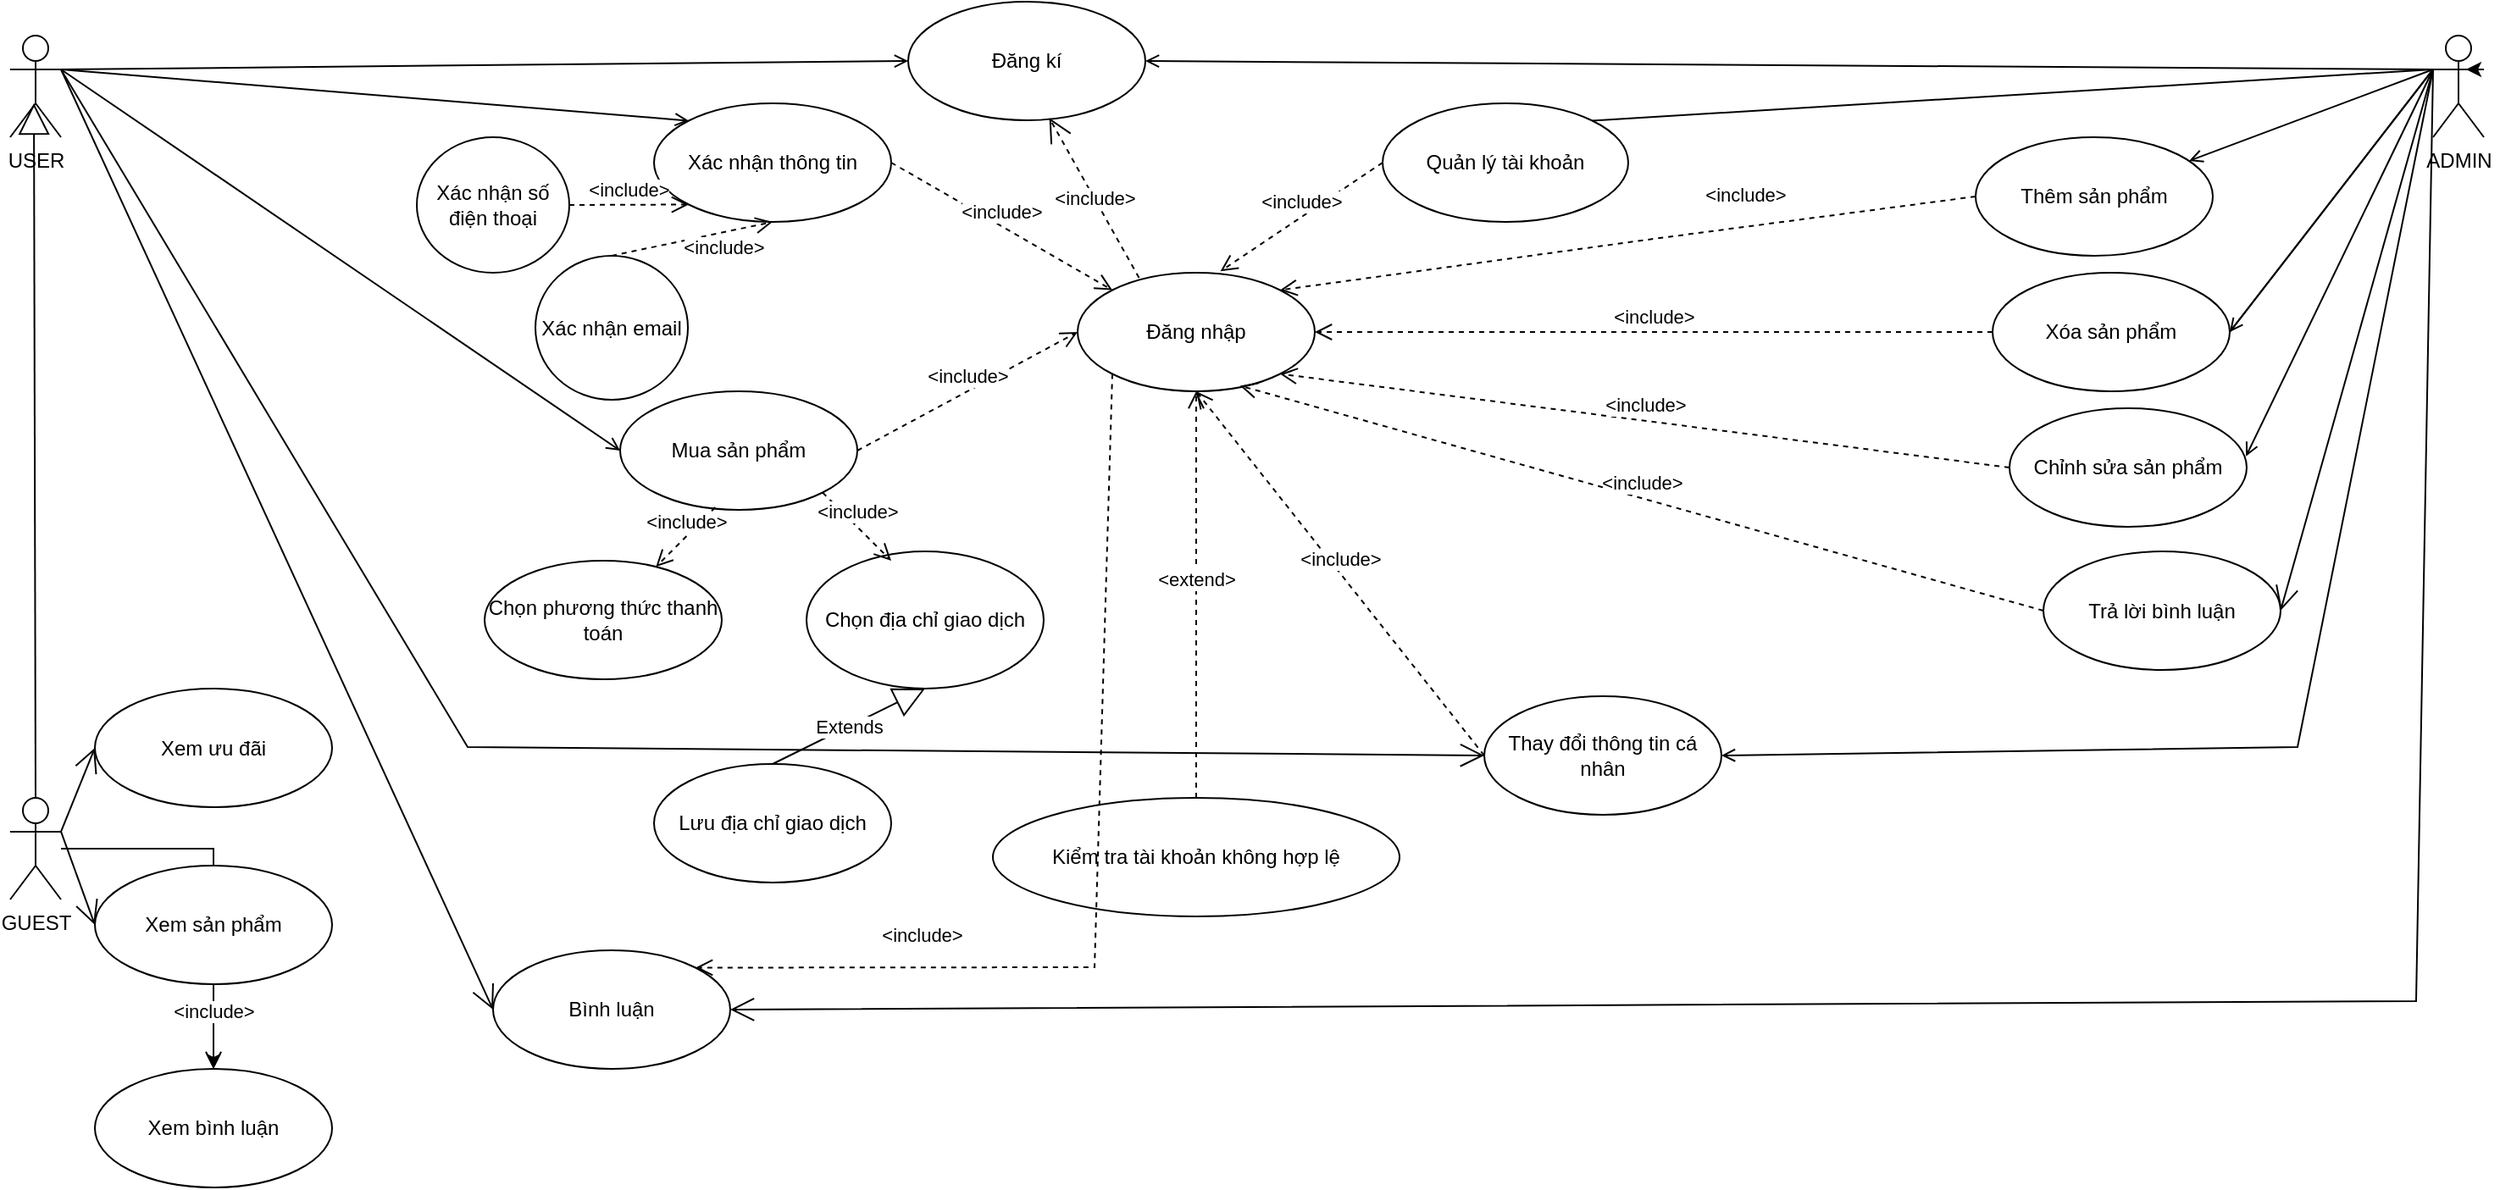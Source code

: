 <mxfile version="24.2.7" type="github">
  <diagram name="Page-1" id="Iqsweie7DNG1V22xSdKr">
    <mxGraphModel dx="1431" dy="813" grid="1" gridSize="10" guides="1" tooltips="1" connect="1" arrows="1" fold="1" page="1" pageScale="1" pageWidth="1654" pageHeight="2336" math="0" shadow="0">
      <root>
        <mxCell id="0" />
        <mxCell id="1" parent="0" />
        <mxCell id="gb4WSrx7NsK-yjNkoUn3-1" value="USER&lt;div&gt;&lt;br&gt;&lt;/div&gt;" style="shape=umlActor;verticalLabelPosition=bottom;verticalAlign=top;html=1;" parent="1" vertex="1">
          <mxGeometry x="10" y="20" width="30" height="60" as="geometry" />
        </mxCell>
        <mxCell id="gb4WSrx7NsK-yjNkoUn3-2" value="Đăng kí" style="ellipse;whiteSpace=wrap;html=1;" parent="1" vertex="1">
          <mxGeometry x="540" width="140" height="70" as="geometry" />
        </mxCell>
        <mxCell id="gb4WSrx7NsK-yjNkoUn3-3" value="Thay đổi thông tin cá nhân" style="ellipse;whiteSpace=wrap;html=1;" parent="1" vertex="1">
          <mxGeometry x="880" y="410" width="140" height="70" as="geometry" />
        </mxCell>
        <mxCell id="gb4WSrx7NsK-yjNkoUn3-4" value="Mua sản phẩm" style="ellipse;whiteSpace=wrap;html=1;" parent="1" vertex="1">
          <mxGeometry x="370" y="230" width="140" height="70" as="geometry" />
        </mxCell>
        <mxCell id="gb4WSrx7NsK-yjNkoUn3-9" value="ADMIN&lt;div&gt;&lt;br&gt;&lt;/div&gt;" style="shape=umlActor;verticalLabelPosition=bottom;verticalAlign=top;html=1;" parent="1" vertex="1">
          <mxGeometry x="1440" y="20" width="30" height="60" as="geometry" />
        </mxCell>
        <mxCell id="gb4WSrx7NsK-yjNkoUn3-12" value="" style="endArrow=open;html=1;rounded=0;entryX=0;entryY=0.5;entryDx=0;entryDy=0;exitX=1;exitY=0.333;exitDx=0;exitDy=0;exitPerimeter=0;endFill=0;" parent="1" source="gb4WSrx7NsK-yjNkoUn3-1" target="gb4WSrx7NsK-yjNkoUn3-2" edge="1">
          <mxGeometry width="50" height="50" relative="1" as="geometry">
            <mxPoint x="70" y="170" as="sourcePoint" />
            <mxPoint x="450" y="270" as="targetPoint" />
            <Array as="points" />
          </mxGeometry>
        </mxCell>
        <mxCell id="gb4WSrx7NsK-yjNkoUn3-14" value="" style="endArrow=open;html=1;rounded=0;entryX=0;entryY=0.5;entryDx=0;entryDy=0;exitX=1;exitY=0.333;exitDx=0;exitDy=0;exitPerimeter=0;startArrow=none;startFill=0;endFill=0;" parent="1" source="gb4WSrx7NsK-yjNkoUn3-1" target="gb4WSrx7NsK-yjNkoUn3-4" edge="1">
          <mxGeometry width="50" height="50" relative="1" as="geometry">
            <mxPoint x="80" y="140" as="sourcePoint" />
            <mxPoint x="222.981" y="231.924" as="targetPoint" />
          </mxGeometry>
        </mxCell>
        <mxCell id="gb4WSrx7NsK-yjNkoUn3-15" value="" style="endArrow=none;html=1;rounded=0;exitX=1;exitY=0.5;exitDx=0;exitDy=0;entryX=0;entryY=0.333;entryDx=0;entryDy=0;entryPerimeter=0;endFill=0;startArrow=open;startFill=0;" parent="1" source="gb4WSrx7NsK-yjNkoUn3-2" target="gb4WSrx7NsK-yjNkoUn3-9" edge="1">
          <mxGeometry width="50" height="50" relative="1" as="geometry">
            <mxPoint x="400" y="320" as="sourcePoint" />
            <mxPoint x="690" y="140" as="targetPoint" />
          </mxGeometry>
        </mxCell>
        <mxCell id="gb4WSrx7NsK-yjNkoUn3-16" value="" style="endArrow=none;html=1;rounded=0;exitX=1;exitY=0.5;exitDx=0;exitDy=0;entryX=0;entryY=0.333;entryDx=0;entryDy=0;entryPerimeter=0;startArrow=open;startFill=0;" parent="1" source="gb4WSrx7NsK-yjNkoUn3-3" target="gb4WSrx7NsK-yjNkoUn3-9" edge="1">
          <mxGeometry width="50" height="50" relative="1" as="geometry">
            <mxPoint x="400" y="320" as="sourcePoint" />
            <mxPoint x="690" y="140" as="targetPoint" />
            <Array as="points">
              <mxPoint x="1360" y="440" />
            </Array>
          </mxGeometry>
        </mxCell>
        <mxCell id="gb4WSrx7NsK-yjNkoUn3-17" value="" style="endArrow=none;html=1;rounded=0;exitX=1;exitY=0.5;exitDx=0;exitDy=0;entryX=0;entryY=0.333;entryDx=0;entryDy=0;entryPerimeter=0;" parent="1" source="gb4WSrx7NsK-yjNkoUn3-19" target="gb4WSrx7NsK-yjNkoUn3-9" edge="1">
          <mxGeometry width="50" height="50" relative="1" as="geometry">
            <mxPoint x="400" y="320" as="sourcePoint" />
            <mxPoint x="450" y="270" as="targetPoint" />
          </mxGeometry>
        </mxCell>
        <mxCell id="gb4WSrx7NsK-yjNkoUn3-20" value="Chỉnh sửa sản phẩm" style="ellipse;whiteSpace=wrap;html=1;" parent="1" vertex="1">
          <mxGeometry x="1190" y="240" width="140" height="70" as="geometry" />
        </mxCell>
        <mxCell id="gb4WSrx7NsK-yjNkoUn3-21" value="" style="endArrow=none;html=1;rounded=0;entryX=0;entryY=0.333;entryDx=0;entryDy=0;entryPerimeter=0;startArrow=open;startFill=0;" parent="1" source="gb4WSrx7NsK-yjNkoUn3-18" target="gb4WSrx7NsK-yjNkoUn3-9" edge="1">
          <mxGeometry width="50" height="50" relative="1" as="geometry">
            <mxPoint x="400" y="320" as="sourcePoint" />
            <mxPoint x="690" y="140" as="targetPoint" />
          </mxGeometry>
        </mxCell>
        <mxCell id="gb4WSrx7NsK-yjNkoUn3-22" value="" style="endArrow=none;html=1;rounded=0;exitX=1;exitY=0.5;exitDx=0;exitDy=0;entryX=0;entryY=0.333;entryDx=0;entryDy=0;entryPerimeter=0;startArrow=open;startFill=0;" parent="1" source="gb4WSrx7NsK-yjNkoUn3-19" target="gb4WSrx7NsK-yjNkoUn3-9" edge="1">
          <mxGeometry width="50" height="50" relative="1" as="geometry">
            <mxPoint x="470" y="430" as="sourcePoint" />
            <mxPoint x="690" y="140" as="targetPoint" />
          </mxGeometry>
        </mxCell>
        <mxCell id="gb4WSrx7NsK-yjNkoUn3-23" value="" style="endArrow=none;html=1;rounded=0;exitX=0.997;exitY=0.406;exitDx=0;exitDy=0;exitPerimeter=0;entryX=0;entryY=0.333;entryDx=0;entryDy=0;entryPerimeter=0;startArrow=open;startFill=0;" parent="1" source="gb4WSrx7NsK-yjNkoUn3-20" target="gb4WSrx7NsK-yjNkoUn3-9" edge="1">
          <mxGeometry width="50" height="50" relative="1" as="geometry">
            <mxPoint x="470" y="520" as="sourcePoint" />
            <mxPoint x="690" y="140" as="targetPoint" />
          </mxGeometry>
        </mxCell>
        <mxCell id="gb4WSrx7NsK-yjNkoUn3-24" value="Quản lý tài khoản" style="ellipse;whiteSpace=wrap;html=1;" parent="1" vertex="1">
          <mxGeometry x="820" y="60" width="145" height="70" as="geometry" />
        </mxCell>
        <mxCell id="gb4WSrx7NsK-yjNkoUn3-25" value="" style="endArrow=none;html=1;rounded=0;exitX=1;exitY=0;exitDx=0;exitDy=0;entryX=0;entryY=0.333;entryDx=0;entryDy=0;entryPerimeter=0;" parent="1" source="gb4WSrx7NsK-yjNkoUn3-24" target="gb4WSrx7NsK-yjNkoUn3-9" edge="1">
          <mxGeometry width="50" height="50" relative="1" as="geometry">
            <mxPoint x="490" y="510" as="sourcePoint" />
            <mxPoint x="690" y="140" as="targetPoint" />
          </mxGeometry>
        </mxCell>
        <mxCell id="gb4WSrx7NsK-yjNkoUn3-26" value="&amp;lt;extend&amp;gt;" style="html=1;verticalAlign=bottom;endArrow=open;dashed=1;endSize=8;curved=0;rounded=0;exitX=0.5;exitY=0;exitDx=0;exitDy=0;" parent="1" source="gb4WSrx7NsK-yjNkoUn3-27" target="gb4WSrx7NsK-yjNkoUn3-28" edge="1">
          <mxGeometry relative="1" as="geometry">
            <mxPoint x="551.224" y="37.139" as="sourcePoint" />
            <mxPoint x="407.32" y="40.43" as="targetPoint" />
          </mxGeometry>
        </mxCell>
        <mxCell id="gb4WSrx7NsK-yjNkoUn3-27" value="Kiểm tra tài khoản không hợp lệ" style="ellipse;whiteSpace=wrap;html=1;" parent="1" vertex="1">
          <mxGeometry x="590" y="470" width="240" height="70" as="geometry" />
        </mxCell>
        <mxCell id="gb4WSrx7NsK-yjNkoUn3-28" value="Đăng nhập" style="ellipse;whiteSpace=wrap;html=1;" parent="1" vertex="1">
          <mxGeometry x="640" y="160" width="140" height="70" as="geometry" />
        </mxCell>
        <mxCell id="gb4WSrx7NsK-yjNkoUn3-30" value="" style="endArrow=open;html=1;rounded=0;exitX=1;exitY=0.333;exitDx=0;exitDy=0;exitPerimeter=0;entryX=0;entryY=0;entryDx=0;entryDy=0;startArrow=none;startFill=0;endFill=0;" parent="1" source="gb4WSrx7NsK-yjNkoUn3-1" target="gb4WSrx7NsK-yjNkoUn3-48" edge="1">
          <mxGeometry width="50" height="50" relative="1" as="geometry">
            <mxPoint x="70" y="290" as="sourcePoint" />
            <mxPoint x="180" y="110" as="targetPoint" />
          </mxGeometry>
        </mxCell>
        <mxCell id="gb4WSrx7NsK-yjNkoUn3-31" value="&amp;lt;include&amp;gt;" style="endArrow=open;endSize=12;dashed=1;html=1;rounded=0;exitX=0.259;exitY=0.043;exitDx=0;exitDy=0;exitPerimeter=0;entryX=0.595;entryY=0.981;entryDx=0;entryDy=0;entryPerimeter=0;" parent="1" source="gb4WSrx7NsK-yjNkoUn3-28" target="gb4WSrx7NsK-yjNkoUn3-2" edge="1">
          <mxGeometry width="160" relative="1" as="geometry">
            <mxPoint x="250" y="190" as="sourcePoint" />
            <mxPoint x="450" y="100" as="targetPoint" />
          </mxGeometry>
        </mxCell>
        <mxCell id="gb4WSrx7NsK-yjNkoUn3-32" style="edgeStyle=orthogonalEdgeStyle;rounded=0;orthogonalLoop=1;jettySize=auto;html=1;exitX=1;exitY=0.333;exitDx=0;exitDy=0;exitPerimeter=0;entryX=0.651;entryY=0.319;entryDx=0;entryDy=0;entryPerimeter=0;" parent="1" source="gb4WSrx7NsK-yjNkoUn3-9" target="gb4WSrx7NsK-yjNkoUn3-9" edge="1">
          <mxGeometry relative="1" as="geometry" />
        </mxCell>
        <mxCell id="gb4WSrx7NsK-yjNkoUn3-34" value="&amp;lt;include&amp;gt;" style="html=1;verticalAlign=bottom;endArrow=open;dashed=1;endSize=8;curved=0;rounded=0;exitX=0;exitY=0.5;exitDx=0;exitDy=0;entryX=0.5;entryY=1;entryDx=0;entryDy=0;" parent="1" source="gb4WSrx7NsK-yjNkoUn3-3" target="gb4WSrx7NsK-yjNkoUn3-28" edge="1">
          <mxGeometry relative="1" as="geometry">
            <mxPoint x="510" y="270" as="sourcePoint" />
            <mxPoint x="450" y="270" as="targetPoint" />
          </mxGeometry>
        </mxCell>
        <mxCell id="gb4WSrx7NsK-yjNkoUn3-37" value="&amp;lt;include&amp;gt;" style="html=1;verticalAlign=bottom;endArrow=open;dashed=1;endSize=8;curved=0;rounded=0;exitX=1;exitY=0.5;exitDx=0;exitDy=0;entryX=0;entryY=0.5;entryDx=0;entryDy=0;" parent="1" source="gb4WSrx7NsK-yjNkoUn3-4" target="gb4WSrx7NsK-yjNkoUn3-28" edge="1">
          <mxGeometry relative="1" as="geometry">
            <mxPoint x="460" y="290" as="sourcePoint" />
            <mxPoint x="380" y="290" as="targetPoint" />
          </mxGeometry>
        </mxCell>
        <mxCell id="gb4WSrx7NsK-yjNkoUn3-38" value="&amp;lt;include&amp;gt;" style="html=1;verticalAlign=bottom;endArrow=open;dashed=1;endSize=8;curved=0;rounded=0;entryX=1;entryY=0;entryDx=0;entryDy=0;exitX=0;exitY=0.5;exitDx=0;exitDy=0;" parent="1" source="gb4WSrx7NsK-yjNkoUn3-18" target="gb4WSrx7NsK-yjNkoUn3-28" edge="1">
          <mxGeometry x="-0.343" y="-10" relative="1" as="geometry">
            <mxPoint x="170" y="510" as="sourcePoint" />
            <mxPoint x="90" y="510" as="targetPoint" />
            <Array as="points">
              <mxPoint x="980" y="140" />
            </Array>
            <mxPoint as="offset" />
          </mxGeometry>
        </mxCell>
        <mxCell id="gb4WSrx7NsK-yjNkoUn3-39" value="&amp;lt;include&amp;gt;" style="html=1;verticalAlign=bottom;endArrow=open;dashed=1;endSize=8;curved=0;rounded=0;entryX=1;entryY=0.5;entryDx=0;entryDy=0;exitX=0;exitY=0.5;exitDx=0;exitDy=0;" parent="1" source="gb4WSrx7NsK-yjNkoUn3-19" target="gb4WSrx7NsK-yjNkoUn3-28" edge="1">
          <mxGeometry relative="1" as="geometry">
            <mxPoint x="790.0" y="235" as="sourcePoint" />
            <mxPoint x="450.0" y="270" as="targetPoint" />
          </mxGeometry>
        </mxCell>
        <mxCell id="gb4WSrx7NsK-yjNkoUn3-41" value="&amp;lt;include&amp;gt;" style="html=1;verticalAlign=bottom;endArrow=open;dashed=1;endSize=8;curved=0;rounded=0;entryX=1;entryY=1;entryDx=0;entryDy=0;exitX=0;exitY=0.5;exitDx=0;exitDy=0;" parent="1" source="gb4WSrx7NsK-yjNkoUn3-20" target="gb4WSrx7NsK-yjNkoUn3-28" edge="1">
          <mxGeometry relative="1" as="geometry">
            <mxPoint x="680" y="540" as="sourcePoint" />
            <mxPoint x="600" y="540" as="targetPoint" />
          </mxGeometry>
        </mxCell>
        <mxCell id="gb4WSrx7NsK-yjNkoUn3-42" value="&amp;lt;include&amp;gt;" style="html=1;verticalAlign=bottom;endArrow=open;dashed=1;endSize=8;curved=0;rounded=0;exitX=0;exitY=0.5;exitDx=0;exitDy=0;entryX=0.602;entryY=-0.012;entryDx=0;entryDy=0;entryPerimeter=0;" parent="1" source="gb4WSrx7NsK-yjNkoUn3-24" target="gb4WSrx7NsK-yjNkoUn3-28" edge="1">
          <mxGeometry x="-0.001" relative="1" as="geometry">
            <mxPoint x="710" y="420" as="sourcePoint" />
            <mxPoint x="630" y="420" as="targetPoint" />
            <mxPoint as="offset" />
          </mxGeometry>
        </mxCell>
        <mxCell id="gb4WSrx7NsK-yjNkoUn3-18" value="Thêm sản phẩm" style="ellipse;whiteSpace=wrap;html=1;" parent="1" vertex="1">
          <mxGeometry x="1170" y="80" width="140" height="70" as="geometry" />
        </mxCell>
        <mxCell id="gb4WSrx7NsK-yjNkoUn3-19" value="Xóa sản phẩm" style="ellipse;whiteSpace=wrap;html=1;" parent="1" vertex="1">
          <mxGeometry x="1180" y="160" width="140" height="70" as="geometry" />
        </mxCell>
        <mxCell id="gb4WSrx7NsK-yjNkoUn3-48" value="Xác nhận thông tin" style="ellipse;whiteSpace=wrap;html=1;" parent="1" vertex="1">
          <mxGeometry x="390" y="60" width="140" height="70" as="geometry" />
        </mxCell>
        <mxCell id="gb4WSrx7NsK-yjNkoUn3-49" value="&amp;lt;include&amp;gt;" style="html=1;verticalAlign=bottom;endArrow=open;dashed=1;endSize=8;curved=0;rounded=0;exitX=1;exitY=0.5;exitDx=0;exitDy=0;entryX=0;entryY=0;entryDx=0;entryDy=0;" parent="1" source="gb4WSrx7NsK-yjNkoUn3-48" target="gb4WSrx7NsK-yjNkoUn3-28" edge="1">
          <mxGeometry x="0.005" relative="1" as="geometry">
            <mxPoint x="260" y="410" as="sourcePoint" />
            <mxPoint x="180" y="410" as="targetPoint" />
            <mxPoint as="offset" />
          </mxGeometry>
        </mxCell>
        <mxCell id="gb4WSrx7NsK-yjNkoUn3-50" value="Chọn&lt;span style=&quot;background-color: initial;&quot;&gt;&amp;nbsp;địa chỉ giao dịch&lt;/span&gt;" style="ellipse;whiteSpace=wrap;html=1;" parent="1" vertex="1">
          <mxGeometry x="480" y="324.5" width="140" height="81" as="geometry" />
        </mxCell>
        <mxCell id="gb4WSrx7NsK-yjNkoUn3-56" value="Xác nhận số điện thoại" style="ellipse;whiteSpace=wrap;html=1;" parent="1" vertex="1">
          <mxGeometry x="250" y="80" width="90" height="80" as="geometry" />
        </mxCell>
        <mxCell id="gb4WSrx7NsK-yjNkoUn3-57" value="Xác nhận email" style="ellipse;whiteSpace=wrap;html=1;" parent="1" vertex="1">
          <mxGeometry x="320" y="150" width="90" height="85" as="geometry" />
        </mxCell>
        <mxCell id="gb4WSrx7NsK-yjNkoUn3-58" value="&amp;lt;include&amp;gt;" style="html=1;verticalAlign=bottom;endArrow=open;dashed=1;endSize=8;curved=0;rounded=0;exitX=1;exitY=0.5;exitDx=0;exitDy=0;entryX=0;entryY=1;entryDx=0;entryDy=0;" parent="1" source="gb4WSrx7NsK-yjNkoUn3-56" target="gb4WSrx7NsK-yjNkoUn3-48" edge="1">
          <mxGeometry relative="1" as="geometry">
            <mxPoint x="220" y="170" as="sourcePoint" />
            <mxPoint x="140" y="170" as="targetPoint" />
          </mxGeometry>
        </mxCell>
        <mxCell id="gb4WSrx7NsK-yjNkoUn3-59" value="&amp;lt;include&amp;gt;" style="html=1;verticalAlign=bottom;endArrow=open;dashed=1;endSize=8;curved=0;rounded=0;exitX=0.5;exitY=0;exitDx=0;exitDy=0;entryX=0.5;entryY=1;entryDx=0;entryDy=0;" parent="1" source="gb4WSrx7NsK-yjNkoUn3-57" target="gb4WSrx7NsK-yjNkoUn3-48" edge="1">
          <mxGeometry x="0.306" y="-17" relative="1" as="geometry">
            <mxPoint x="100" y="570" as="sourcePoint" />
            <mxPoint x="20" y="570" as="targetPoint" />
            <mxPoint as="offset" />
          </mxGeometry>
        </mxCell>
        <mxCell id="A95PjGx2lmuiaLR8-Sd2-5" value="" style="edgeStyle=orthogonalEdgeStyle;rounded=0;orthogonalLoop=1;jettySize=auto;html=1;" edge="1" parent="1" source="trslUjJ0CBI68LTmMa5F-2" target="trslUjJ0CBI68LTmMa5F-9">
          <mxGeometry relative="1" as="geometry" />
        </mxCell>
        <mxCell id="trslUjJ0CBI68LTmMa5F-2" value="&lt;div&gt;GUEST&lt;/div&gt;" style="shape=umlActor;verticalLabelPosition=bottom;verticalAlign=top;html=1;outlineConnect=0;" parent="1" vertex="1">
          <mxGeometry x="10" y="470" width="30" height="60" as="geometry" />
        </mxCell>
        <mxCell id="trslUjJ0CBI68LTmMa5F-6" value="" style="endArrow=block;endSize=16;endFill=0;html=1;rounded=0;entryX=0.467;entryY=0.666;entryDx=0;entryDy=0;entryPerimeter=0;exitX=0.5;exitY=0;exitDx=0;exitDy=0;exitPerimeter=0;" parent="1" source="trslUjJ0CBI68LTmMa5F-2" target="gb4WSrx7NsK-yjNkoUn3-1" edge="1">
          <mxGeometry width="160" relative="1" as="geometry">
            <mxPoint x="430" y="410" as="sourcePoint" />
            <mxPoint x="590" y="410" as="targetPoint" />
          </mxGeometry>
        </mxCell>
        <mxCell id="trslUjJ0CBI68LTmMa5F-8" value="Xem sản phẩm" style="ellipse;whiteSpace=wrap;html=1;" parent="1" vertex="1">
          <mxGeometry x="60" y="510" width="140" height="70" as="geometry" />
        </mxCell>
        <mxCell id="trslUjJ0CBI68LTmMa5F-9" value="Xem bình luận" style="ellipse;whiteSpace=wrap;html=1;" parent="1" vertex="1">
          <mxGeometry x="60" y="630" width="140" height="70" as="geometry" />
        </mxCell>
        <mxCell id="trslUjJ0CBI68LTmMa5F-10" value="Xem ưu đãi" style="ellipse;whiteSpace=wrap;html=1;" parent="1" vertex="1">
          <mxGeometry x="60" y="405.5" width="140" height="70" as="geometry" />
        </mxCell>
        <mxCell id="trslUjJ0CBI68LTmMa5F-11" value="" style="endArrow=open;endFill=1;endSize=12;html=1;rounded=0;entryX=0;entryY=0.5;entryDx=0;entryDy=0;exitX=1;exitY=0.333;exitDx=0;exitDy=0;exitPerimeter=0;" parent="1" source="trslUjJ0CBI68LTmMa5F-2" target="trslUjJ0CBI68LTmMa5F-8" edge="1">
          <mxGeometry width="160" relative="1" as="geometry">
            <mxPoint x="530" y="410" as="sourcePoint" />
            <mxPoint x="690" y="410" as="targetPoint" />
          </mxGeometry>
        </mxCell>
        <mxCell id="trslUjJ0CBI68LTmMa5F-14" value="" style="endArrow=open;endFill=1;endSize=12;html=1;rounded=0;exitX=1;exitY=0.333;exitDx=0;exitDy=0;exitPerimeter=0;entryX=0;entryY=0.5;entryDx=0;entryDy=0;" parent="1" source="trslUjJ0CBI68LTmMa5F-2" target="trslUjJ0CBI68LTmMa5F-10" edge="1">
          <mxGeometry width="160" relative="1" as="geometry">
            <mxPoint x="50" y="490" as="sourcePoint" />
            <mxPoint x="230" y="750" as="targetPoint" />
          </mxGeometry>
        </mxCell>
        <mxCell id="kQSGkWk7wkDG4nqkNU7a-1" value="&amp;lt;include&amp;gt;" style="html=1;verticalAlign=bottom;endArrow=open;dashed=1;endSize=8;curved=0;rounded=0;exitX=0.5;exitY=1;exitDx=0;exitDy=0;entryX=0.5;entryY=0;entryDx=0;entryDy=0;" parent="1" source="trslUjJ0CBI68LTmMa5F-8" target="trslUjJ0CBI68LTmMa5F-9" edge="1">
          <mxGeometry relative="1" as="geometry">
            <mxPoint x="350" y="650" as="sourcePoint" />
            <mxPoint x="330" y="500" as="targetPoint" />
          </mxGeometry>
        </mxCell>
        <mxCell id="kQSGkWk7wkDG4nqkNU7a-2" value="Chọn phương thức thanh toán" style="ellipse;whiteSpace=wrap;html=1;" parent="1" vertex="1">
          <mxGeometry x="290" y="330" width="140" height="70" as="geometry" />
        </mxCell>
        <mxCell id="kQSGkWk7wkDG4nqkNU7a-4" value="&amp;lt;include&amp;gt;" style="html=1;verticalAlign=bottom;endArrow=open;dashed=1;endSize=8;curved=0;rounded=0;exitX=1;exitY=1;exitDx=0;exitDy=0;" parent="1" source="gb4WSrx7NsK-yjNkoUn3-4" edge="1">
          <mxGeometry relative="1" as="geometry">
            <mxPoint x="420" y="530" as="sourcePoint" />
            <mxPoint x="530" y="330" as="targetPoint" />
            <Array as="points" />
            <mxPoint as="offset" />
          </mxGeometry>
        </mxCell>
        <mxCell id="kQSGkWk7wkDG4nqkNU7a-5" value="&amp;lt;include&amp;gt;" style="html=1;verticalAlign=bottom;endArrow=open;dashed=1;endSize=8;curved=0;rounded=0;exitX=0.401;exitY=0.978;exitDx=0;exitDy=0;exitPerimeter=0;" parent="1" source="gb4WSrx7NsK-yjNkoUn3-4" target="kQSGkWk7wkDG4nqkNU7a-2" edge="1">
          <mxGeometry relative="1" as="geometry">
            <mxPoint x="310" y="319" as="sourcePoint" />
            <mxPoint x="385" y="570" as="targetPoint" />
          </mxGeometry>
        </mxCell>
        <mxCell id="gXG_qeFAx9jxtUJs0gi1-4" value="Lưu địa chỉ giao dịch" style="ellipse;whiteSpace=wrap;html=1;" parent="1" vertex="1">
          <mxGeometry x="390" y="450" width="140" height="70" as="geometry" />
        </mxCell>
        <mxCell id="gXG_qeFAx9jxtUJs0gi1-6" value="" style="endArrow=open;endFill=1;endSize=12;html=1;rounded=0;exitX=1;exitY=0.333;exitDx=0;exitDy=0;exitPerimeter=0;entryX=0;entryY=0.5;entryDx=0;entryDy=0;" parent="1" source="gb4WSrx7NsK-yjNkoUn3-1" target="gXG_qeFAx9jxtUJs0gi1-5" edge="1">
          <mxGeometry width="160" relative="1" as="geometry">
            <mxPoint x="230" y="540" as="sourcePoint" />
            <mxPoint x="390" y="540" as="targetPoint" />
          </mxGeometry>
        </mxCell>
        <mxCell id="gXG_qeFAx9jxtUJs0gi1-5" value="Bình luận" style="ellipse;whiteSpace=wrap;html=1;" parent="1" vertex="1">
          <mxGeometry x="295" y="560" width="140" height="70" as="geometry" />
        </mxCell>
        <mxCell id="gXG_qeFAx9jxtUJs0gi1-9" value="" style="endArrow=open;endFill=1;endSize=12;html=1;rounded=0;entryX=0;entryY=0.5;entryDx=0;entryDy=0;exitX=1;exitY=0.333;exitDx=0;exitDy=0;exitPerimeter=0;" parent="1" source="gb4WSrx7NsK-yjNkoUn3-1" target="gb4WSrx7NsK-yjNkoUn3-3" edge="1">
          <mxGeometry width="160" relative="1" as="geometry">
            <mxPoint x="300" y="460" as="sourcePoint" />
            <mxPoint x="460" y="460" as="targetPoint" />
            <Array as="points">
              <mxPoint x="280" y="440" />
            </Array>
          </mxGeometry>
        </mxCell>
        <mxCell id="gXG_qeFAx9jxtUJs0gi1-12" value="Trả lời bình luận" style="ellipse;whiteSpace=wrap;html=1;" parent="1" vertex="1">
          <mxGeometry x="1210" y="324.5" width="140" height="70" as="geometry" />
        </mxCell>
        <mxCell id="gXG_qeFAx9jxtUJs0gi1-13" value="" style="endArrow=open;endFill=1;endSize=12;html=1;rounded=0;exitX=0;exitY=0.333;exitDx=0;exitDy=0;exitPerimeter=0;entryX=1;entryY=0.5;entryDx=0;entryDy=0;" parent="1" source="gb4WSrx7NsK-yjNkoUn3-9" target="gXG_qeFAx9jxtUJs0gi1-12" edge="1">
          <mxGeometry width="160" relative="1" as="geometry">
            <mxPoint x="1100" y="590" as="sourcePoint" />
            <mxPoint x="1260" y="590" as="targetPoint" />
          </mxGeometry>
        </mxCell>
        <mxCell id="gXG_qeFAx9jxtUJs0gi1-15" value="&amp;lt;include&amp;gt;" style="html=1;verticalAlign=bottom;endArrow=open;dashed=1;endSize=8;curved=0;rounded=0;entryX=0.685;entryY=0.953;entryDx=0;entryDy=0;entryPerimeter=0;exitX=0;exitY=0.5;exitDx=0;exitDy=0;" parent="1" source="gXG_qeFAx9jxtUJs0gi1-12" target="gb4WSrx7NsK-yjNkoUn3-28" edge="1">
          <mxGeometry relative="1" as="geometry">
            <mxPoint x="1070" y="350" as="sourcePoint" />
            <mxPoint x="990" y="350" as="targetPoint" />
            <Array as="points" />
          </mxGeometry>
        </mxCell>
        <mxCell id="A95PjGx2lmuiaLR8-Sd2-1" value="Extends" style="endArrow=block;endSize=16;endFill=0;html=1;rounded=0;entryX=0.5;entryY=1;entryDx=0;entryDy=0;exitX=0.5;exitY=0;exitDx=0;exitDy=0;" edge="1" parent="1" source="gXG_qeFAx9jxtUJs0gi1-4" target="gb4WSrx7NsK-yjNkoUn3-50">
          <mxGeometry width="160" relative="1" as="geometry">
            <mxPoint x="370" y="500" as="sourcePoint" />
            <mxPoint x="530" y="500" as="targetPoint" />
          </mxGeometry>
        </mxCell>
        <mxCell id="A95PjGx2lmuiaLR8-Sd2-2" value="" style="endArrow=open;endFill=1;endSize=12;html=1;rounded=0;exitX=0;exitY=0.333;exitDx=0;exitDy=0;exitPerimeter=0;entryX=1;entryY=0.5;entryDx=0;entryDy=0;" edge="1" parent="1" source="gb4WSrx7NsK-yjNkoUn3-9" target="gXG_qeFAx9jxtUJs0gi1-5">
          <mxGeometry width="160" relative="1" as="geometry">
            <mxPoint x="1430" y="400" as="sourcePoint" />
            <mxPoint x="1470" y="720" as="targetPoint" />
            <Array as="points">
              <mxPoint x="1430" y="590" />
            </Array>
          </mxGeometry>
        </mxCell>
        <mxCell id="A95PjGx2lmuiaLR8-Sd2-4" value="&amp;lt;include&amp;gt;" style="html=1;verticalAlign=bottom;endArrow=open;dashed=1;endSize=8;curved=0;rounded=0;entryX=1;entryY=0;entryDx=0;entryDy=0;exitX=0;exitY=1;exitDx=0;exitDy=0;" edge="1" parent="1" source="gb4WSrx7NsK-yjNkoUn3-28" target="gXG_qeFAx9jxtUJs0gi1-5">
          <mxGeometry x="0.539" y="-10" relative="1" as="geometry">
            <mxPoint x="610" y="560" as="sourcePoint" />
            <mxPoint x="530" y="560" as="targetPoint" />
            <Array as="points">
              <mxPoint x="650" y="570" />
            </Array>
            <mxPoint x="-1" as="offset" />
          </mxGeometry>
        </mxCell>
      </root>
    </mxGraphModel>
  </diagram>
</mxfile>
